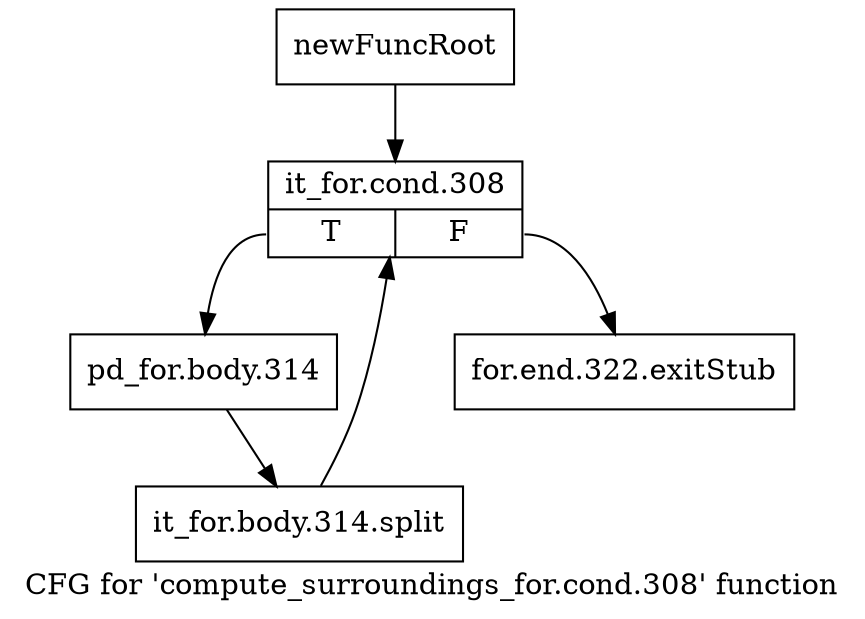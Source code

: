 digraph "CFG for 'compute_surroundings_for.cond.308' function" {
	label="CFG for 'compute_surroundings_for.cond.308' function";

	Node0x47975b0 [shape=record,label="{newFuncRoot}"];
	Node0x47975b0 -> Node0x4797650;
	Node0x4797600 [shape=record,label="{for.end.322.exitStub}"];
	Node0x4797650 [shape=record,label="{it_for.cond.308|{<s0>T|<s1>F}}"];
	Node0x4797650:s0 -> Node0x47976a0;
	Node0x4797650:s1 -> Node0x4797600;
	Node0x47976a0 [shape=record,label="{pd_for.body.314}"];
	Node0x47976a0 -> Node0x5601c80;
	Node0x5601c80 [shape=record,label="{it_for.body.314.split}"];
	Node0x5601c80 -> Node0x4797650;
}
